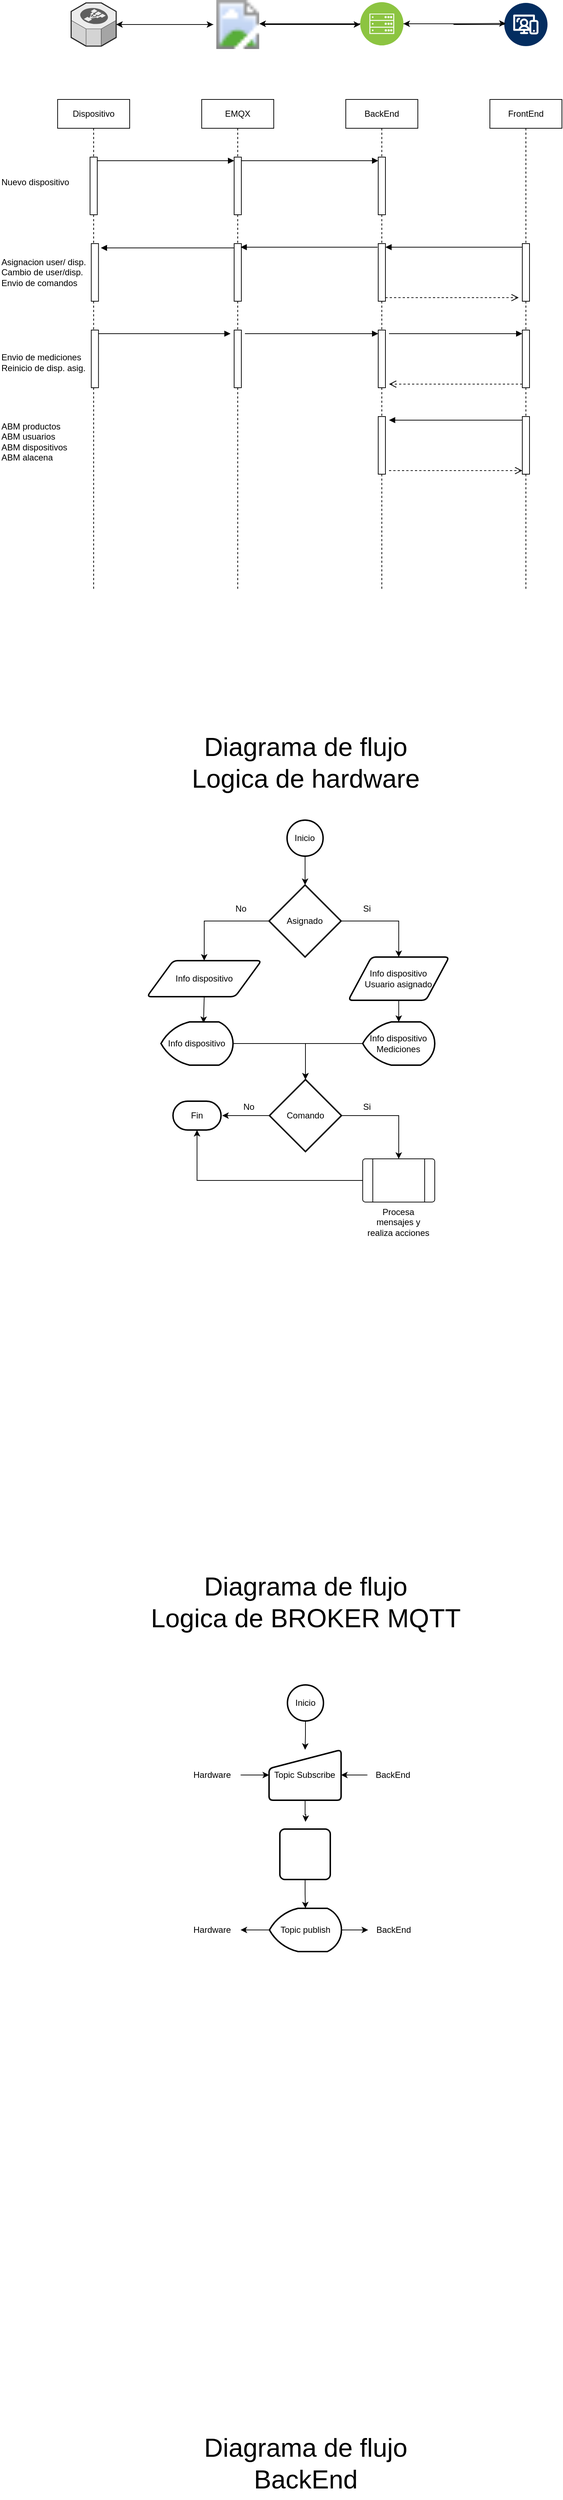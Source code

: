 <mxfile version="26.0.11">
  <diagram name="Página-1" id="BKx8lKvN_idia5Qk8Hgd">
    <mxGraphModel dx="1313" dy="696" grid="1" gridSize="10" guides="1" tooltips="1" connect="1" arrows="1" fold="1" page="1" pageScale="1" pageWidth="827" pageHeight="1169" math="0" shadow="0">
      <root>
        <mxCell id="0" />
        <mxCell id="1" parent="0" />
        <mxCell id="902zgvkrH8BHrmamsMoW-72" style="edgeStyle=orthogonalEdgeStyle;rounded=0;orthogonalLoop=1;jettySize=auto;html=1;entryX=0;entryY=0.517;entryDx=0;entryDy=0;entryPerimeter=0;" edge="1" parent="1" source="902zgvkrH8BHrmamsMoW-1" target="902zgvkrH8BHrmamsMoW-65">
          <mxGeometry relative="1" as="geometry">
            <mxPoint x="490" y="216.0" as="targetPoint" />
          </mxGeometry>
        </mxCell>
        <mxCell id="902zgvkrH8BHrmamsMoW-142" style="edgeStyle=orthogonalEdgeStyle;rounded=0;orthogonalLoop=1;jettySize=auto;html=1;" edge="1" parent="1" source="902zgvkrH8BHrmamsMoW-1" target="902zgvkrH8BHrmamsMoW-6">
          <mxGeometry relative="1" as="geometry" />
        </mxCell>
        <mxCell id="902zgvkrH8BHrmamsMoW-1" value="" style="image;aspect=fixed;html=1;points=[];align=center;fontSize=12;image=img/lib/dynamics365/ProductVisualize.svg;" vertex="1" parent="1">
          <mxGeometry x="296" y="182" width="68" height="68" as="geometry" />
        </mxCell>
        <mxCell id="902zgvkrH8BHrmamsMoW-71" style="edgeStyle=orthogonalEdgeStyle;rounded=0;orthogonalLoop=1;jettySize=auto;html=1;" edge="1" parent="1" source="902zgvkrH8BHrmamsMoW-6" target="902zgvkrH8BHrmamsMoW-1">
          <mxGeometry relative="1" as="geometry" />
        </mxCell>
        <mxCell id="902zgvkrH8BHrmamsMoW-6" value="" style="verticalLabelPosition=bottom;html=1;verticalAlign=top;strokeWidth=1;align=center;outlineConnect=0;dashed=0;outlineConnect=0;shape=mxgraph.aws3d.elasticLoadBalancing;fillColor=#ECECEC;strokeColor=#5E5E5E;aspect=fixed;" vertex="1" parent="1">
          <mxGeometry x="98.7" y="186" width="62.6" height="60" as="geometry" />
        </mxCell>
        <mxCell id="902zgvkrH8BHrmamsMoW-7" value="EMQX" style="shape=umlLifeline;perimeter=lifelinePerimeter;whiteSpace=wrap;html=1;container=1;dropTarget=0;collapsible=0;recursiveResize=0;outlineConnect=0;portConstraint=eastwest;newEdgeStyle={&quot;curved&quot;:0,&quot;rounded&quot;:0};" vertex="1" parent="1">
          <mxGeometry x="280" y="320" width="100" height="680" as="geometry" />
        </mxCell>
        <mxCell id="902zgvkrH8BHrmamsMoW-15" value="" style="html=1;points=[[0,0,0,0,5],[0,1,0,0,-5],[1,0,0,0,5],[1,1,0,0,-5]];perimeter=orthogonalPerimeter;outlineConnect=0;targetShapes=umlLifeline;portConstraint=eastwest;newEdgeStyle={&quot;curved&quot;:0,&quot;rounded&quot;:0};" vertex="1" parent="902zgvkrH8BHrmamsMoW-7">
          <mxGeometry x="45" y="80" width="10" height="80" as="geometry" />
        </mxCell>
        <mxCell id="902zgvkrH8BHrmamsMoW-23" value="" style="html=1;points=[[0,0,0,0,5],[0,1,0,0,-5],[1,0,0,0,5],[1,1,0,0,-5]];perimeter=orthogonalPerimeter;outlineConnect=0;targetShapes=umlLifeline;portConstraint=eastwest;newEdgeStyle={&quot;curved&quot;:0,&quot;rounded&quot;:0};" vertex="1" parent="902zgvkrH8BHrmamsMoW-7">
          <mxGeometry x="45" y="200" width="10" height="80" as="geometry" />
        </mxCell>
        <mxCell id="902zgvkrH8BHrmamsMoW-32" value="" style="html=1;points=[[0,0,0,0,5],[0,1,0,0,-5],[1,0,0,0,5],[1,1,0,0,-5]];perimeter=orthogonalPerimeter;outlineConnect=0;targetShapes=umlLifeline;portConstraint=eastwest;newEdgeStyle={&quot;curved&quot;:0,&quot;rounded&quot;:0};" vertex="1" parent="902zgvkrH8BHrmamsMoW-7">
          <mxGeometry x="45" y="320" width="10" height="80" as="geometry" />
        </mxCell>
        <mxCell id="902zgvkrH8BHrmamsMoW-8" value="Dispositivo" style="shape=umlLifeline;perimeter=lifelinePerimeter;whiteSpace=wrap;html=1;container=1;dropTarget=0;collapsible=0;recursiveResize=0;outlineConnect=0;portConstraint=eastwest;newEdgeStyle={&quot;curved&quot;:0,&quot;rounded&quot;:0};" vertex="1" parent="1">
          <mxGeometry x="80" y="320" width="100" height="680" as="geometry" />
        </mxCell>
        <mxCell id="902zgvkrH8BHrmamsMoW-11" value="" style="html=1;points=[[0,0,0,0,5],[0,1,0,0,-5],[1,0,0,0,5],[1,1,0,0,-5]];perimeter=orthogonalPerimeter;outlineConnect=0;targetShapes=umlLifeline;portConstraint=eastwest;newEdgeStyle={&quot;curved&quot;:0,&quot;rounded&quot;:0};" vertex="1" parent="902zgvkrH8BHrmamsMoW-8">
          <mxGeometry x="45" y="80" width="10" height="80" as="geometry" />
        </mxCell>
        <mxCell id="902zgvkrH8BHrmamsMoW-25" value="" style="html=1;points=[[0,0,0,0,5],[0,1,0,0,-5],[1,0,0,0,5],[1,1,0,0,-5]];perimeter=orthogonalPerimeter;outlineConnect=0;targetShapes=umlLifeline;portConstraint=eastwest;newEdgeStyle={&quot;curved&quot;:0,&quot;rounded&quot;:0};" vertex="1" parent="902zgvkrH8BHrmamsMoW-8">
          <mxGeometry x="46.71" y="200" width="10" height="80" as="geometry" />
        </mxCell>
        <mxCell id="902zgvkrH8BHrmamsMoW-29" value="" style="html=1;points=[[0,0,0,0,5],[0,1,0,0,-5],[1,0,0,0,5],[1,1,0,0,-5]];perimeter=orthogonalPerimeter;outlineConnect=0;targetShapes=umlLifeline;portConstraint=eastwest;newEdgeStyle={&quot;curved&quot;:0,&quot;rounded&quot;:0};" vertex="1" parent="902zgvkrH8BHrmamsMoW-8">
          <mxGeometry x="46.71" y="320" width="10" height="80" as="geometry" />
        </mxCell>
        <mxCell id="902zgvkrH8BHrmamsMoW-30" value="" style="html=1;verticalAlign=bottom;endArrow=block;curved=0;rounded=0;entryX=1;entryY=0;entryDx=0;entryDy=5;exitX=1;exitY=0;exitDx=0;exitDy=5;" edge="1" parent="902zgvkrH8BHrmamsMoW-8" source="902zgvkrH8BHrmamsMoW-29">
          <mxGeometry relative="1" as="geometry">
            <mxPoint x="240" y="325" as="targetPoint" />
          </mxGeometry>
        </mxCell>
        <mxCell id="902zgvkrH8BHrmamsMoW-9" value="BackEnd" style="shape=umlLifeline;perimeter=lifelinePerimeter;whiteSpace=wrap;html=1;container=1;dropTarget=0;collapsible=0;recursiveResize=0;outlineConnect=0;portConstraint=eastwest;newEdgeStyle={&quot;curved&quot;:0,&quot;rounded&quot;:0};" vertex="1" parent="1">
          <mxGeometry x="480" y="320" width="100" height="680" as="geometry" />
        </mxCell>
        <mxCell id="902zgvkrH8BHrmamsMoW-18" value="" style="html=1;points=[[0,0,0,0,5],[0,1,0,0,-5],[1,0,0,0,5],[1,1,0,0,-5]];perimeter=orthogonalPerimeter;outlineConnect=0;targetShapes=umlLifeline;portConstraint=eastwest;newEdgeStyle={&quot;curved&quot;:0,&quot;rounded&quot;:0};" vertex="1" parent="902zgvkrH8BHrmamsMoW-9">
          <mxGeometry x="45" y="80" width="10" height="80" as="geometry" />
        </mxCell>
        <mxCell id="902zgvkrH8BHrmamsMoW-19" value="" style="html=1;points=[[0,0,0,0,5],[0,1,0,0,-5],[1,0,0,0,5],[1,1,0,0,-5]];perimeter=orthogonalPerimeter;outlineConnect=0;targetShapes=umlLifeline;portConstraint=eastwest;newEdgeStyle={&quot;curved&quot;:0,&quot;rounded&quot;:0};" vertex="1" parent="902zgvkrH8BHrmamsMoW-9">
          <mxGeometry x="45" y="200" width="10" height="80" as="geometry" />
        </mxCell>
        <mxCell id="902zgvkrH8BHrmamsMoW-35" value="" style="html=1;points=[[0,0,0,0,5],[0,1,0,0,-5],[1,0,0,0,5],[1,1,0,0,-5]];perimeter=orthogonalPerimeter;outlineConnect=0;targetShapes=umlLifeline;portConstraint=eastwest;newEdgeStyle={&quot;curved&quot;:0,&quot;rounded&quot;:0};" vertex="1" parent="902zgvkrH8BHrmamsMoW-9">
          <mxGeometry x="45" y="320" width="10" height="80" as="geometry" />
        </mxCell>
        <mxCell id="902zgvkrH8BHrmamsMoW-49" value="" style="html=1;points=[[0,0,0,0,5],[0,1,0,0,-5],[1,0,0,0,5],[1,1,0,0,-5]];perimeter=orthogonalPerimeter;outlineConnect=0;targetShapes=umlLifeline;portConstraint=eastwest;newEdgeStyle={&quot;curved&quot;:0,&quot;rounded&quot;:0};" vertex="1" parent="902zgvkrH8BHrmamsMoW-9">
          <mxGeometry x="45" y="440" width="10" height="80" as="geometry" />
        </mxCell>
        <mxCell id="902zgvkrH8BHrmamsMoW-10" value="FrontEnd" style="shape=umlLifeline;perimeter=lifelinePerimeter;whiteSpace=wrap;html=1;container=1;dropTarget=0;collapsible=0;recursiveResize=0;outlineConnect=0;portConstraint=eastwest;newEdgeStyle={&quot;curved&quot;:0,&quot;rounded&quot;:0};" vertex="1" parent="1">
          <mxGeometry x="680" y="320" width="100" height="680" as="geometry" />
        </mxCell>
        <mxCell id="902zgvkrH8BHrmamsMoW-22" value="" style="html=1;points=[[0,0,0,0,5],[0,1,0,0,-5],[1,0,0,0,5],[1,1,0,0,-5]];perimeter=orthogonalPerimeter;outlineConnect=0;targetShapes=umlLifeline;portConstraint=eastwest;newEdgeStyle={&quot;curved&quot;:0,&quot;rounded&quot;:0};" vertex="1" parent="902zgvkrH8BHrmamsMoW-10">
          <mxGeometry x="45" y="200" width="10" height="80" as="geometry" />
        </mxCell>
        <mxCell id="902zgvkrH8BHrmamsMoW-38" value="" style="html=1;points=[[0,0,0,0,5],[0,1,0,0,-5],[1,0,0,0,5],[1,1,0,0,-5]];perimeter=orthogonalPerimeter;outlineConnect=0;targetShapes=umlLifeline;portConstraint=eastwest;newEdgeStyle={&quot;curved&quot;:0,&quot;rounded&quot;:0};" vertex="1" parent="902zgvkrH8BHrmamsMoW-10">
          <mxGeometry x="45" y="320" width="10" height="80" as="geometry" />
        </mxCell>
        <mxCell id="902zgvkrH8BHrmamsMoW-39" value="" style="html=1;verticalAlign=bottom;endArrow=block;curved=0;rounded=0;entryX=0;entryY=0;entryDx=0;entryDy=5;" edge="1" parent="902zgvkrH8BHrmamsMoW-10" target="902zgvkrH8BHrmamsMoW-38">
          <mxGeometry relative="1" as="geometry">
            <mxPoint x="-140" y="325" as="sourcePoint" />
          </mxGeometry>
        </mxCell>
        <mxCell id="902zgvkrH8BHrmamsMoW-40" value="" style="html=1;verticalAlign=bottom;endArrow=open;dashed=1;endSize=8;curved=0;rounded=0;exitX=0;exitY=1;exitDx=0;exitDy=-5;" edge="1" parent="902zgvkrH8BHrmamsMoW-10" source="902zgvkrH8BHrmamsMoW-38">
          <mxGeometry relative="1" as="geometry">
            <mxPoint x="-140" y="395" as="targetPoint" />
          </mxGeometry>
        </mxCell>
        <mxCell id="902zgvkrH8BHrmamsMoW-46" value="" style="html=1;points=[[0,0,0,0,5],[0,1,0,0,-5],[1,0,0,0,5],[1,1,0,0,-5]];perimeter=orthogonalPerimeter;outlineConnect=0;targetShapes=umlLifeline;portConstraint=eastwest;newEdgeStyle={&quot;curved&quot;:0,&quot;rounded&quot;:0};" vertex="1" parent="902zgvkrH8BHrmamsMoW-10">
          <mxGeometry x="45" y="440" width="10" height="80" as="geometry" />
        </mxCell>
        <mxCell id="902zgvkrH8BHrmamsMoW-47" value="" style="html=1;verticalAlign=bottom;endArrow=block;curved=0;rounded=0;entryX=0;entryY=0;entryDx=0;entryDy=5;exitX=0;exitY=0;exitDx=0;exitDy=5;" edge="1" parent="902zgvkrH8BHrmamsMoW-10" source="902zgvkrH8BHrmamsMoW-46">
          <mxGeometry relative="1" as="geometry">
            <mxPoint x="-140" y="445" as="targetPoint" />
          </mxGeometry>
        </mxCell>
        <mxCell id="902zgvkrH8BHrmamsMoW-48" value="" style="html=1;verticalAlign=bottom;endArrow=open;dashed=1;endSize=8;curved=0;rounded=0;exitX=0;exitY=1;exitDx=0;exitDy=-5;entryX=0;entryY=1;entryDx=0;entryDy=-5;" edge="1" parent="902zgvkrH8BHrmamsMoW-10" target="902zgvkrH8BHrmamsMoW-46">
          <mxGeometry relative="1" as="geometry">
            <mxPoint x="-140" y="515" as="sourcePoint" />
          </mxGeometry>
        </mxCell>
        <mxCell id="902zgvkrH8BHrmamsMoW-12" value="" style="html=1;verticalAlign=bottom;endArrow=block;curved=0;rounded=0;exitX=1;exitY=0;exitDx=0;exitDy=5;" edge="1" parent="1" source="902zgvkrH8BHrmamsMoW-11">
          <mxGeometry relative="1" as="geometry">
            <mxPoint x="325" y="405" as="targetPoint" />
          </mxGeometry>
        </mxCell>
        <mxCell id="902zgvkrH8BHrmamsMoW-16" value="" style="html=1;verticalAlign=bottom;endArrow=block;curved=0;rounded=0;entryX=0;entryY=0;entryDx=0;entryDy=5;exitX=1;exitY=0;exitDx=0;exitDy=5;entryPerimeter=0;" edge="1" target="902zgvkrH8BHrmamsMoW-18" parent="1" source="902zgvkrH8BHrmamsMoW-15">
          <mxGeometry relative="1" as="geometry">
            <mxPoint x="430" y="405" as="targetPoint" />
          </mxGeometry>
        </mxCell>
        <mxCell id="902zgvkrH8BHrmamsMoW-20" value="" style="html=1;verticalAlign=bottom;endArrow=block;curved=0;rounded=0;entryX=1;entryY=0;entryDx=0;entryDy=5;exitX=0;exitY=0;exitDx=0;exitDy=5;exitPerimeter=0;" edge="1" target="902zgvkrH8BHrmamsMoW-19" parent="1" source="902zgvkrH8BHrmamsMoW-22">
          <mxGeometry relative="1" as="geometry">
            <mxPoint x="730" y="525" as="sourcePoint" />
          </mxGeometry>
        </mxCell>
        <mxCell id="902zgvkrH8BHrmamsMoW-21" value="" style="html=1;verticalAlign=bottom;endArrow=open;dashed=1;endSize=8;curved=0;rounded=0;exitX=1;exitY=1;exitDx=0;exitDy=-5;" edge="1" source="902zgvkrH8BHrmamsMoW-19" parent="1">
          <mxGeometry relative="1" as="geometry">
            <mxPoint x="720" y="595" as="targetPoint" />
          </mxGeometry>
        </mxCell>
        <mxCell id="902zgvkrH8BHrmamsMoW-24" value="" style="html=1;verticalAlign=bottom;endArrow=block;curved=0;rounded=0;entryX=1;entryY=0;entryDx=0;entryDy=5;exitX=0;exitY=0;exitDx=0;exitDy=5;exitPerimeter=0;" edge="1" parent="1">
          <mxGeometry relative="1" as="geometry">
            <mxPoint x="524" y="525" as="sourcePoint" />
            <mxPoint x="334" y="525" as="targetPoint" />
          </mxGeometry>
        </mxCell>
        <mxCell id="902zgvkrH8BHrmamsMoW-27" value="" style="html=1;verticalAlign=bottom;endArrow=block;curved=0;rounded=0;exitX=0;exitY=0;exitDx=0;exitDy=5;exitPerimeter=0;" edge="1" parent="1">
          <mxGeometry relative="1" as="geometry">
            <mxPoint x="324.71" y="526" as="sourcePoint" />
            <mxPoint x="140" y="526" as="targetPoint" />
          </mxGeometry>
        </mxCell>
        <mxCell id="902zgvkrH8BHrmamsMoW-36" value="" style="html=1;verticalAlign=bottom;endArrow=block;curved=0;rounded=0;entryX=0;entryY=0;entryDx=0;entryDy=5;" edge="1" target="902zgvkrH8BHrmamsMoW-35" parent="1">
          <mxGeometry relative="1" as="geometry">
            <mxPoint x="340" y="645" as="sourcePoint" />
          </mxGeometry>
        </mxCell>
        <mxCell id="902zgvkrH8BHrmamsMoW-41" value="Nuevo dispositivo" style="text;html=1;align=left;verticalAlign=middle;resizable=0;points=[];autosize=1;strokeColor=none;fillColor=none;" vertex="1" parent="1">
          <mxGeometry y="420" width="120" height="30" as="geometry" />
        </mxCell>
        <mxCell id="902zgvkrH8BHrmamsMoW-42" value="Asignacion&amp;nbsp;&lt;span style=&quot;background-color: transparent; color: light-dark(rgb(0, 0, 0), rgb(255, 255, 255));&quot;&gt;user/ disp.&lt;/span&gt;&lt;div&gt;Cambio de user/disp.&lt;br&gt;&lt;div&gt;&lt;span style=&quot;background-color: transparent; color: light-dark(rgb(0, 0, 0), rgb(255, 255, 255));&quot;&gt;Envio de comandos&lt;/span&gt;&lt;/div&gt;&lt;/div&gt;" style="text;html=1;align=left;verticalAlign=middle;resizable=0;points=[];autosize=1;strokeColor=none;fillColor=none;" vertex="1" parent="1">
          <mxGeometry y="530" width="140" height="60" as="geometry" />
        </mxCell>
        <mxCell id="902zgvkrH8BHrmamsMoW-43" value="Envio de mediciones&lt;div&gt;Reinicio de disp. asig.&lt;/div&gt;" style="text;html=1;align=left;verticalAlign=middle;resizable=0;points=[];autosize=1;strokeColor=none;fillColor=none;" vertex="1" parent="1">
          <mxGeometry y="665" width="140" height="40" as="geometry" />
        </mxCell>
        <mxCell id="902zgvkrH8BHrmamsMoW-64" value="ABM productos&lt;div&gt;ABM usuarios&lt;/div&gt;&lt;div&gt;ABM dispositivos&lt;/div&gt;&lt;div&gt;ABM alacena&lt;/div&gt;" style="text;html=1;align=left;verticalAlign=middle;resizable=0;points=[];autosize=1;strokeColor=none;fillColor=none;" vertex="1" parent="1">
          <mxGeometry x="8.882e-16" y="760" width="110" height="70" as="geometry" />
        </mxCell>
        <mxCell id="902zgvkrH8BHrmamsMoW-65" value="" style="image;aspect=fixed;perimeter=ellipsePerimeter;html=1;align=center;shadow=0;dashed=0;fontColor=#4277BB;labelBackgroundColor=default;fontSize=12;spacingTop=3;image=img/lib/ibm/infrastructure/mobile_backend.svg;" vertex="1" parent="1">
          <mxGeometry x="500" y="185" width="60" height="60" as="geometry" />
        </mxCell>
        <mxCell id="902zgvkrH8BHrmamsMoW-140" style="edgeStyle=orthogonalEdgeStyle;rounded=0;orthogonalLoop=1;jettySize=auto;html=1;entryX=1;entryY=0.5;entryDx=0;entryDy=0;" edge="1" parent="1" source="902zgvkrH8BHrmamsMoW-68" target="902zgvkrH8BHrmamsMoW-65">
          <mxGeometry relative="1" as="geometry" />
        </mxCell>
        <mxCell id="902zgvkrH8BHrmamsMoW-68" value="" style="verticalLabelPosition=bottom;aspect=fixed;html=1;shape=mxgraph.salesforce.web2;" vertex="1" parent="1">
          <mxGeometry x="700" y="186" width="60" height="60" as="geometry" />
        </mxCell>
        <mxCell id="902zgvkrH8BHrmamsMoW-73" style="edgeStyle=orthogonalEdgeStyle;rounded=0;orthogonalLoop=1;jettySize=auto;html=1;entryX=0.033;entryY=0.475;entryDx=0;entryDy=0;entryPerimeter=0;" edge="1" parent="1" source="902zgvkrH8BHrmamsMoW-65" target="902zgvkrH8BHrmamsMoW-68">
          <mxGeometry relative="1" as="geometry" />
        </mxCell>
        <mxCell id="902zgvkrH8BHrmamsMoW-74" value="Inicio" style="strokeWidth=2;html=1;shape=mxgraph.flowchart.start_2;whiteSpace=wrap;" vertex="1" parent="1">
          <mxGeometry x="398.47" y="1320" width="50" height="50" as="geometry" />
        </mxCell>
        <mxCell id="902zgvkrH8BHrmamsMoW-75" value="&lt;div&gt;Info dispositivo&lt;/div&gt;" style="shape=parallelogram;html=1;strokeWidth=2;perimeter=parallelogramPerimeter;whiteSpace=wrap;rounded=1;arcSize=12;size=0.23;align=center;" vertex="1" parent="1">
          <mxGeometry x="204" y="1515" width="158.93" height="50" as="geometry" />
        </mxCell>
        <mxCell id="902zgvkrH8BHrmamsMoW-79" style="edgeStyle=orthogonalEdgeStyle;rounded=0;orthogonalLoop=1;jettySize=auto;html=1;entryX=0.5;entryY=0;entryDx=0;entryDy=0;" edge="1" parent="1" source="902zgvkrH8BHrmamsMoW-77" target="902zgvkrH8BHrmamsMoW-78">
          <mxGeometry relative="1" as="geometry">
            <Array as="points">
              <mxPoint x="553.47" y="1460" />
            </Array>
          </mxGeometry>
        </mxCell>
        <mxCell id="902zgvkrH8BHrmamsMoW-100" style="edgeStyle=orthogonalEdgeStyle;rounded=0;orthogonalLoop=1;jettySize=auto;html=1;entryX=0.5;entryY=0;entryDx=0;entryDy=0;" edge="1" parent="1" source="902zgvkrH8BHrmamsMoW-77" target="902zgvkrH8BHrmamsMoW-75">
          <mxGeometry relative="1" as="geometry" />
        </mxCell>
        <mxCell id="902zgvkrH8BHrmamsMoW-77" value="Asignado" style="strokeWidth=2;html=1;shape=mxgraph.flowchart.decision;whiteSpace=wrap;" vertex="1" parent="1">
          <mxGeometry x="373.47" y="1410" width="100" height="100" as="geometry" />
        </mxCell>
        <mxCell id="902zgvkrH8BHrmamsMoW-78" value="&lt;div&gt;Info dispositivo&lt;/div&gt;Usuario asignado" style="shape=parallelogram;html=1;strokeWidth=2;perimeter=parallelogramPerimeter;whiteSpace=wrap;rounded=1;arcSize=12;size=0.23;" vertex="1" parent="1">
          <mxGeometry x="483.47" y="1510" width="140" height="60" as="geometry" />
        </mxCell>
        <mxCell id="902zgvkrH8BHrmamsMoW-103" style="edgeStyle=orthogonalEdgeStyle;rounded=0;orthogonalLoop=1;jettySize=auto;html=1;" edge="1" parent="1" source="902zgvkrH8BHrmamsMoW-80" target="902zgvkrH8BHrmamsMoW-102">
          <mxGeometry relative="1" as="geometry" />
        </mxCell>
        <mxCell id="902zgvkrH8BHrmamsMoW-80" value="Info dispositivo&lt;br&gt;Mediciones" style="strokeWidth=2;html=1;shape=mxgraph.flowchart.display;whiteSpace=wrap;" vertex="1" parent="1">
          <mxGeometry x="503.47" y="1600" width="100" height="60" as="geometry" />
        </mxCell>
        <mxCell id="902zgvkrH8BHrmamsMoW-81" style="edgeStyle=orthogonalEdgeStyle;rounded=0;orthogonalLoop=1;jettySize=auto;html=1;entryX=0.5;entryY=0;entryDx=0;entryDy=0;entryPerimeter=0;" edge="1" parent="1" source="902zgvkrH8BHrmamsMoW-78" target="902zgvkrH8BHrmamsMoW-80">
          <mxGeometry relative="1" as="geometry" />
        </mxCell>
        <mxCell id="902zgvkrH8BHrmamsMoW-82" value="Si" style="text;html=1;align=center;verticalAlign=middle;resizable=0;points=[];autosize=1;strokeColor=none;fillColor=none;" vertex="1" parent="1">
          <mxGeometry x="494" y="1428" width="30" height="30" as="geometry" />
        </mxCell>
        <mxCell id="902zgvkrH8BHrmamsMoW-85" value="Info dispositivo" style="strokeWidth=2;html=1;shape=mxgraph.flowchart.display;whiteSpace=wrap;" vertex="1" parent="1">
          <mxGeometry x="223.47" y="1600" width="100" height="60" as="geometry" />
        </mxCell>
        <mxCell id="902zgvkrH8BHrmamsMoW-98" value="No" style="text;html=1;align=center;verticalAlign=middle;resizable=0;points=[];autosize=1;strokeColor=none;fillColor=none;" vertex="1" parent="1">
          <mxGeometry x="314" y="1428" width="40" height="30" as="geometry" />
        </mxCell>
        <mxCell id="902zgvkrH8BHrmamsMoW-99" style="edgeStyle=orthogonalEdgeStyle;rounded=0;orthogonalLoop=1;jettySize=auto;html=1;exitX=0.5;exitY=1;exitDx=0;exitDy=0;entryX=0.59;entryY=0.025;entryDx=0;entryDy=0;entryPerimeter=0;" edge="1" parent="1" source="902zgvkrH8BHrmamsMoW-75" target="902zgvkrH8BHrmamsMoW-85">
          <mxGeometry relative="1" as="geometry" />
        </mxCell>
        <mxCell id="902zgvkrH8BHrmamsMoW-101" style="edgeStyle=orthogonalEdgeStyle;rounded=0;orthogonalLoop=1;jettySize=auto;html=1;exitX=0.5;exitY=1;exitDx=0;exitDy=0;exitPerimeter=0;entryX=0.5;entryY=0;entryDx=0;entryDy=0;entryPerimeter=0;" edge="1" parent="1" source="902zgvkrH8BHrmamsMoW-74" target="902zgvkrH8BHrmamsMoW-77">
          <mxGeometry relative="1" as="geometry" />
        </mxCell>
        <mxCell id="902zgvkrH8BHrmamsMoW-105" value="" style="edgeStyle=orthogonalEdgeStyle;rounded=0;orthogonalLoop=1;jettySize=auto;html=1;" edge="1" parent="1" source="902zgvkrH8BHrmamsMoW-85" target="902zgvkrH8BHrmamsMoW-102">
          <mxGeometry relative="1" as="geometry">
            <mxPoint x="424" y="1740" as="targetPoint" />
            <mxPoint x="323" y="1630" as="sourcePoint" />
          </mxGeometry>
        </mxCell>
        <mxCell id="902zgvkrH8BHrmamsMoW-108" style="edgeStyle=orthogonalEdgeStyle;rounded=0;orthogonalLoop=1;jettySize=auto;html=1;" edge="1" parent="1" source="902zgvkrH8BHrmamsMoW-102">
          <mxGeometry relative="1" as="geometry">
            <mxPoint x="308.47" y="1730" as="targetPoint" />
          </mxGeometry>
        </mxCell>
        <mxCell id="902zgvkrH8BHrmamsMoW-113" style="edgeStyle=orthogonalEdgeStyle;rounded=0;orthogonalLoop=1;jettySize=auto;html=1;entryX=0.5;entryY=0;entryDx=0;entryDy=0;" edge="1" parent="1" source="902zgvkrH8BHrmamsMoW-102" target="902zgvkrH8BHrmamsMoW-111">
          <mxGeometry relative="1" as="geometry" />
        </mxCell>
        <mxCell id="902zgvkrH8BHrmamsMoW-102" value="Comando" style="strokeWidth=2;html=1;shape=mxgraph.flowchart.decision;whiteSpace=wrap;" vertex="1" parent="1">
          <mxGeometry x="374" y="1680" width="100" height="100" as="geometry" />
        </mxCell>
        <mxCell id="902zgvkrH8BHrmamsMoW-109" value="No" style="text;html=1;align=center;verticalAlign=middle;resizable=0;points=[];autosize=1;strokeColor=none;fillColor=none;" vertex="1" parent="1">
          <mxGeometry x="325.3" y="1703" width="40" height="30" as="geometry" />
        </mxCell>
        <mxCell id="902zgvkrH8BHrmamsMoW-110" value="Fin" style="strokeWidth=2;html=1;shape=mxgraph.flowchart.terminator;whiteSpace=wrap;" vertex="1" parent="1">
          <mxGeometry x="240.14" y="1710" width="66.67" height="40" as="geometry" />
        </mxCell>
        <mxCell id="902zgvkrH8BHrmamsMoW-111" value="Procesa mensajes y realiza acciones" style="verticalLabelPosition=bottom;verticalAlign=top;html=1;shape=process;whiteSpace=wrap;rounded=1;size=0.14;arcSize=6;" vertex="1" parent="1">
          <mxGeometry x="503.47" y="1790" width="100" height="60" as="geometry" />
        </mxCell>
        <mxCell id="902zgvkrH8BHrmamsMoW-114" style="edgeStyle=orthogonalEdgeStyle;rounded=0;orthogonalLoop=1;jettySize=auto;html=1;exitX=0;exitY=0.5;exitDx=0;exitDy=0;entryX=0.5;entryY=1;entryDx=0;entryDy=0;entryPerimeter=0;" edge="1" parent="1" source="902zgvkrH8BHrmamsMoW-111" target="902zgvkrH8BHrmamsMoW-110">
          <mxGeometry relative="1" as="geometry" />
        </mxCell>
        <mxCell id="902zgvkrH8BHrmamsMoW-115" value="Si" style="text;html=1;align=center;verticalAlign=middle;resizable=0;points=[];autosize=1;strokeColor=none;fillColor=none;" vertex="1" parent="1">
          <mxGeometry x="494" y="1703" width="30" height="30" as="geometry" />
        </mxCell>
        <mxCell id="902zgvkrH8BHrmamsMoW-124" style="edgeStyle=orthogonalEdgeStyle;rounded=0;orthogonalLoop=1;jettySize=auto;html=1;" edge="1" parent="1" source="902zgvkrH8BHrmamsMoW-116" target="902zgvkrH8BHrmamsMoW-119">
          <mxGeometry relative="1" as="geometry" />
        </mxCell>
        <mxCell id="902zgvkrH8BHrmamsMoW-116" value="Inicio" style="strokeWidth=2;html=1;shape=mxgraph.flowchart.start_2;whiteSpace=wrap;" vertex="1" parent="1">
          <mxGeometry x="399" y="2520" width="50" height="50" as="geometry" />
        </mxCell>
        <mxCell id="902zgvkrH8BHrmamsMoW-117" value="&lt;font style=&quot;font-size: 36px;&quot;&gt;Diagrama de flujo&lt;br&gt;Logica de hardware&lt;/font&gt;" style="text;html=1;align=center;verticalAlign=middle;resizable=0;points=[];autosize=1;strokeColor=none;fillColor=none;" vertex="1" parent="1">
          <mxGeometry x="254" y="1190" width="340" height="100" as="geometry" />
        </mxCell>
        <mxCell id="902zgvkrH8BHrmamsMoW-118" value="&lt;font style=&quot;font-size: 36px;&quot;&gt;Diagrama de flujo&lt;br&gt;Logica de BROKER MQTT&lt;/font&gt;" style="text;html=1;align=center;verticalAlign=middle;resizable=0;points=[];autosize=1;strokeColor=none;fillColor=none;" vertex="1" parent="1">
          <mxGeometry x="199" y="2355" width="450" height="100" as="geometry" />
        </mxCell>
        <mxCell id="902zgvkrH8BHrmamsMoW-125" style="edgeStyle=orthogonalEdgeStyle;rounded=0;orthogonalLoop=1;jettySize=auto;html=1;entryX=0.5;entryY=0;entryDx=0;entryDy=0;" edge="1" parent="1" source="902zgvkrH8BHrmamsMoW-119">
          <mxGeometry relative="1" as="geometry">
            <mxPoint x="424" y="2710" as="targetPoint" />
          </mxGeometry>
        </mxCell>
        <mxCell id="902zgvkrH8BHrmamsMoW-119" value="Topic Subscribe" style="html=1;strokeWidth=2;shape=manualInput;whiteSpace=wrap;rounded=1;size=26;arcSize=11;" vertex="1" parent="1">
          <mxGeometry x="373.47" y="2610" width="100" height="70" as="geometry" />
        </mxCell>
        <mxCell id="902zgvkrH8BHrmamsMoW-138" style="edgeStyle=orthogonalEdgeStyle;rounded=0;orthogonalLoop=1;jettySize=auto;html=1;" edge="1" parent="1" source="902zgvkrH8BHrmamsMoW-120" target="902zgvkrH8BHrmamsMoW-137">
          <mxGeometry relative="1" as="geometry" />
        </mxCell>
        <mxCell id="902zgvkrH8BHrmamsMoW-139" style="edgeStyle=orthogonalEdgeStyle;rounded=0;orthogonalLoop=1;jettySize=auto;html=1;" edge="1" parent="1" source="902zgvkrH8BHrmamsMoW-120" target="902zgvkrH8BHrmamsMoW-136">
          <mxGeometry relative="1" as="geometry" />
        </mxCell>
        <mxCell id="902zgvkrH8BHrmamsMoW-120" value="Topic publish" style="strokeWidth=2;html=1;shape=mxgraph.flowchart.display;whiteSpace=wrap;" vertex="1" parent="1">
          <mxGeometry x="374" y="2830" width="100" height="60" as="geometry" />
        </mxCell>
        <mxCell id="902zgvkrH8BHrmamsMoW-127" value="&lt;font style=&quot;font-size: 36px;&quot;&gt;Diagrama de flujo&lt;br&gt;BackEnd&lt;/font&gt;" style="text;html=1;align=center;verticalAlign=middle;resizable=0;points=[];autosize=1;strokeColor=none;fillColor=none;" vertex="1" parent="1">
          <mxGeometry x="269" y="3550" width="310" height="100" as="geometry" />
        </mxCell>
        <mxCell id="902zgvkrH8BHrmamsMoW-128" value="" style="rounded=1;whiteSpace=wrap;html=1;absoluteArcSize=1;arcSize=14;strokeWidth=2;" vertex="1" parent="1">
          <mxGeometry x="388.47" y="2720" width="70" height="70" as="geometry" />
        </mxCell>
        <mxCell id="902zgvkrH8BHrmamsMoW-129" style="edgeStyle=orthogonalEdgeStyle;rounded=0;orthogonalLoop=1;jettySize=auto;html=1;entryX=0.5;entryY=0;entryDx=0;entryDy=0;entryPerimeter=0;" edge="1" parent="1" source="902zgvkrH8BHrmamsMoW-128" target="902zgvkrH8BHrmamsMoW-120">
          <mxGeometry relative="1" as="geometry" />
        </mxCell>
        <mxCell id="902zgvkrH8BHrmamsMoW-132" style="edgeStyle=orthogonalEdgeStyle;rounded=0;orthogonalLoop=1;jettySize=auto;html=1;" edge="1" parent="1" source="902zgvkrH8BHrmamsMoW-131" target="902zgvkrH8BHrmamsMoW-119">
          <mxGeometry relative="1" as="geometry" />
        </mxCell>
        <mxCell id="902zgvkrH8BHrmamsMoW-131" value="BackEnd" style="text;html=1;align=center;verticalAlign=middle;resizable=0;points=[];autosize=1;strokeColor=none;fillColor=none;" vertex="1" parent="1">
          <mxGeometry x="510" y="2630" width="70" height="30" as="geometry" />
        </mxCell>
        <mxCell id="902zgvkrH8BHrmamsMoW-134" style="edgeStyle=orthogonalEdgeStyle;rounded=0;orthogonalLoop=1;jettySize=auto;html=1;entryX=0;entryY=0.5;entryDx=0;entryDy=0;" edge="1" parent="1" source="902zgvkrH8BHrmamsMoW-133" target="902zgvkrH8BHrmamsMoW-119">
          <mxGeometry relative="1" as="geometry" />
        </mxCell>
        <mxCell id="902zgvkrH8BHrmamsMoW-133" value="Hardware" style="text;html=1;align=center;verticalAlign=middle;resizable=0;points=[];autosize=1;strokeColor=none;fillColor=none;" vertex="1" parent="1">
          <mxGeometry x="254" y="2630" width="80" height="30" as="geometry" />
        </mxCell>
        <mxCell id="902zgvkrH8BHrmamsMoW-136" value="BackEnd" style="text;html=1;align=center;verticalAlign=middle;resizable=0;points=[];autosize=1;strokeColor=none;fillColor=none;" vertex="1" parent="1">
          <mxGeometry x="511" y="2845" width="70" height="30" as="geometry" />
        </mxCell>
        <mxCell id="902zgvkrH8BHrmamsMoW-137" value="Hardware" style="text;html=1;align=center;verticalAlign=middle;resizable=0;points=[];autosize=1;strokeColor=none;fillColor=none;" vertex="1" parent="1">
          <mxGeometry x="254" y="2845" width="80" height="30" as="geometry" />
        </mxCell>
        <mxCell id="902zgvkrH8BHrmamsMoW-141" style="edgeStyle=orthogonalEdgeStyle;rounded=0;orthogonalLoop=1;jettySize=auto;html=1;entryX=0.941;entryY=0.485;entryDx=0;entryDy=0;entryPerimeter=0;" edge="1" parent="1" source="902zgvkrH8BHrmamsMoW-65" target="902zgvkrH8BHrmamsMoW-1">
          <mxGeometry relative="1" as="geometry" />
        </mxCell>
      </root>
    </mxGraphModel>
  </diagram>
</mxfile>
